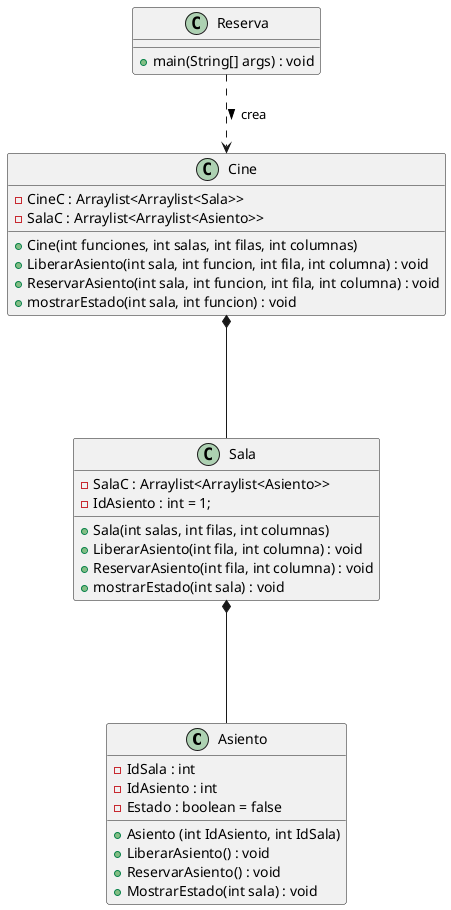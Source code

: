 @startuml Sistema de reservas para cine

class Asiento {
    - IdSala : int
    - IdAsiento : int
    - Estado : boolean = false
    + Asiento (int IdAsiento, int IdSala)
    + LiberarAsiento() : void
    + ReservarAsiento() : void
    + MostrarEstado(int sala) : void
}

class Sala{
    - SalaC : Arraylist<Arraylist<Asiento>>
    - IdAsiento : int = 1;
    + Sala(int salas, int filas, int columnas)
    + LiberarAsiento(int fila, int columna) : void
    + ReservarAsiento(int fila, int columna) : void
    + mostrarEstado(int sala) : void
}

class Cine{
    - CineC : Arraylist<Arraylist<Sala>>
    - SalaC : Arraylist<Arraylist<Asiento>>
    + Cine(int funciones, int salas, int filas, int columnas)
    + LiberarAsiento(int sala, int funcion, int fila, int columna) : void
    + ReservarAsiento(int sala, int funcion, int fila, int columna) : void
    + mostrarEstado(int sala, int funcion) : void
}

class Reserva {
    + main(String[] args) : void
}

Cine *--- Sala
Sala *--- Asiento
Reserva ..> Cine : crea >

@enduml